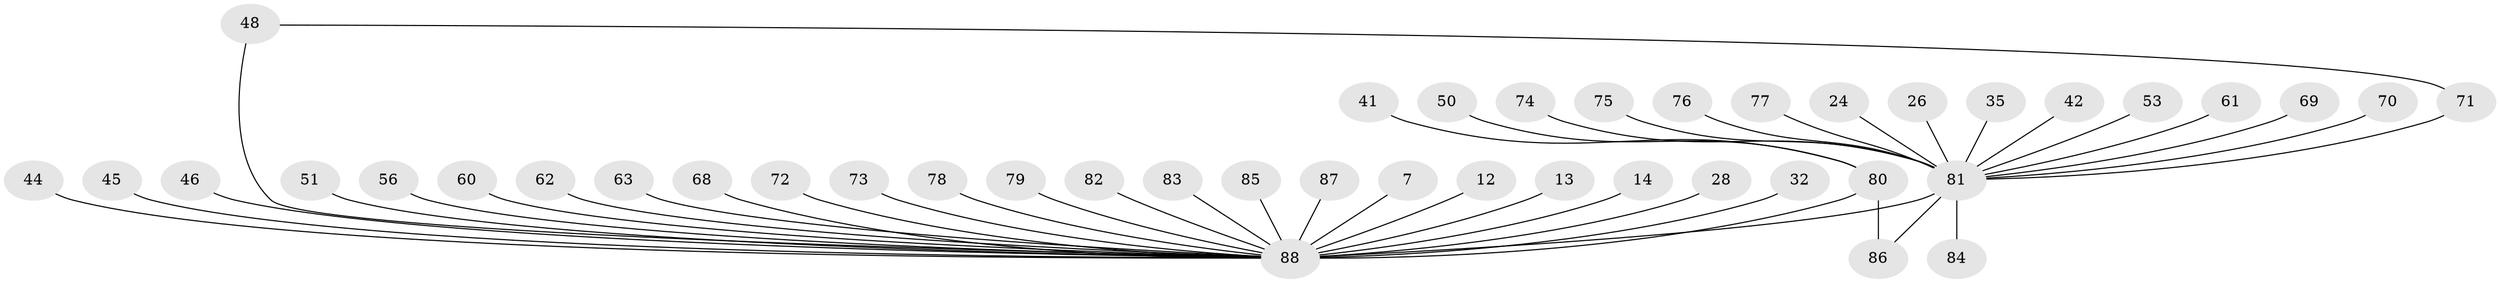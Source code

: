 // original degree distribution, {9: 0.011363636363636364, 30: 0.011363636363636364, 1: 0.5227272727272727, 4: 0.045454545454545456, 3: 0.09090909090909091, 8: 0.011363636363636364, 7: 0.022727272727272728, 6: 0.011363636363636364, 2: 0.25, 5: 0.011363636363636364, 12: 0.011363636363636364}
// Generated by graph-tools (version 1.1) at 2025/48/03/09/25 04:48:31]
// undirected, 44 vertices, 45 edges
graph export_dot {
graph [start="1"]
  node [color=gray90,style=filled];
  7;
  12;
  13;
  14;
  24;
  26;
  28;
  32;
  35;
  41;
  42;
  44 [super="+34"];
  45 [super="+40"];
  46;
  48 [super="+29+43"];
  50 [super="+25+39"];
  51;
  53;
  56;
  60;
  61;
  62 [super="+55"];
  63 [super="+11"];
  68;
  69;
  70;
  71;
  72 [super="+59+66"];
  73;
  74;
  75;
  76;
  77;
  78 [super="+27"];
  79 [super="+64"];
  80 [super="+37+31"];
  81 [super="+15+18+49+67+36"];
  82;
  83;
  84 [super="+47"];
  85;
  86;
  87;
  88 [super="+17+20+58+65+3"];
  7 -- 88;
  12 -- 88;
  13 -- 88;
  14 -- 88;
  24 -- 81;
  26 -- 81;
  28 -- 88;
  32 -- 88;
  35 -- 81;
  41 -- 80;
  42 -- 81;
  44 -- 88;
  45 -- 88;
  46 -- 88;
  48 -- 71;
  48 -- 88 [weight=3];
  50 -- 80;
  51 -- 88;
  53 -- 81;
  56 -- 88;
  60 -- 88;
  61 -- 81;
  62 -- 88;
  63 -- 88;
  68 -- 88;
  69 -- 81;
  70 -- 81;
  71 -- 81;
  72 -- 88;
  73 -- 88;
  74 -- 81;
  75 -- 81;
  76 -- 81;
  77 -- 81;
  78 -- 88;
  79 -- 88;
  80 -- 86;
  80 -- 88 [weight=3];
  81 -- 86;
  81 -- 84;
  81 -- 88 [weight=9];
  82 -- 88;
  83 -- 88;
  85 -- 88;
  87 -- 88;
}
